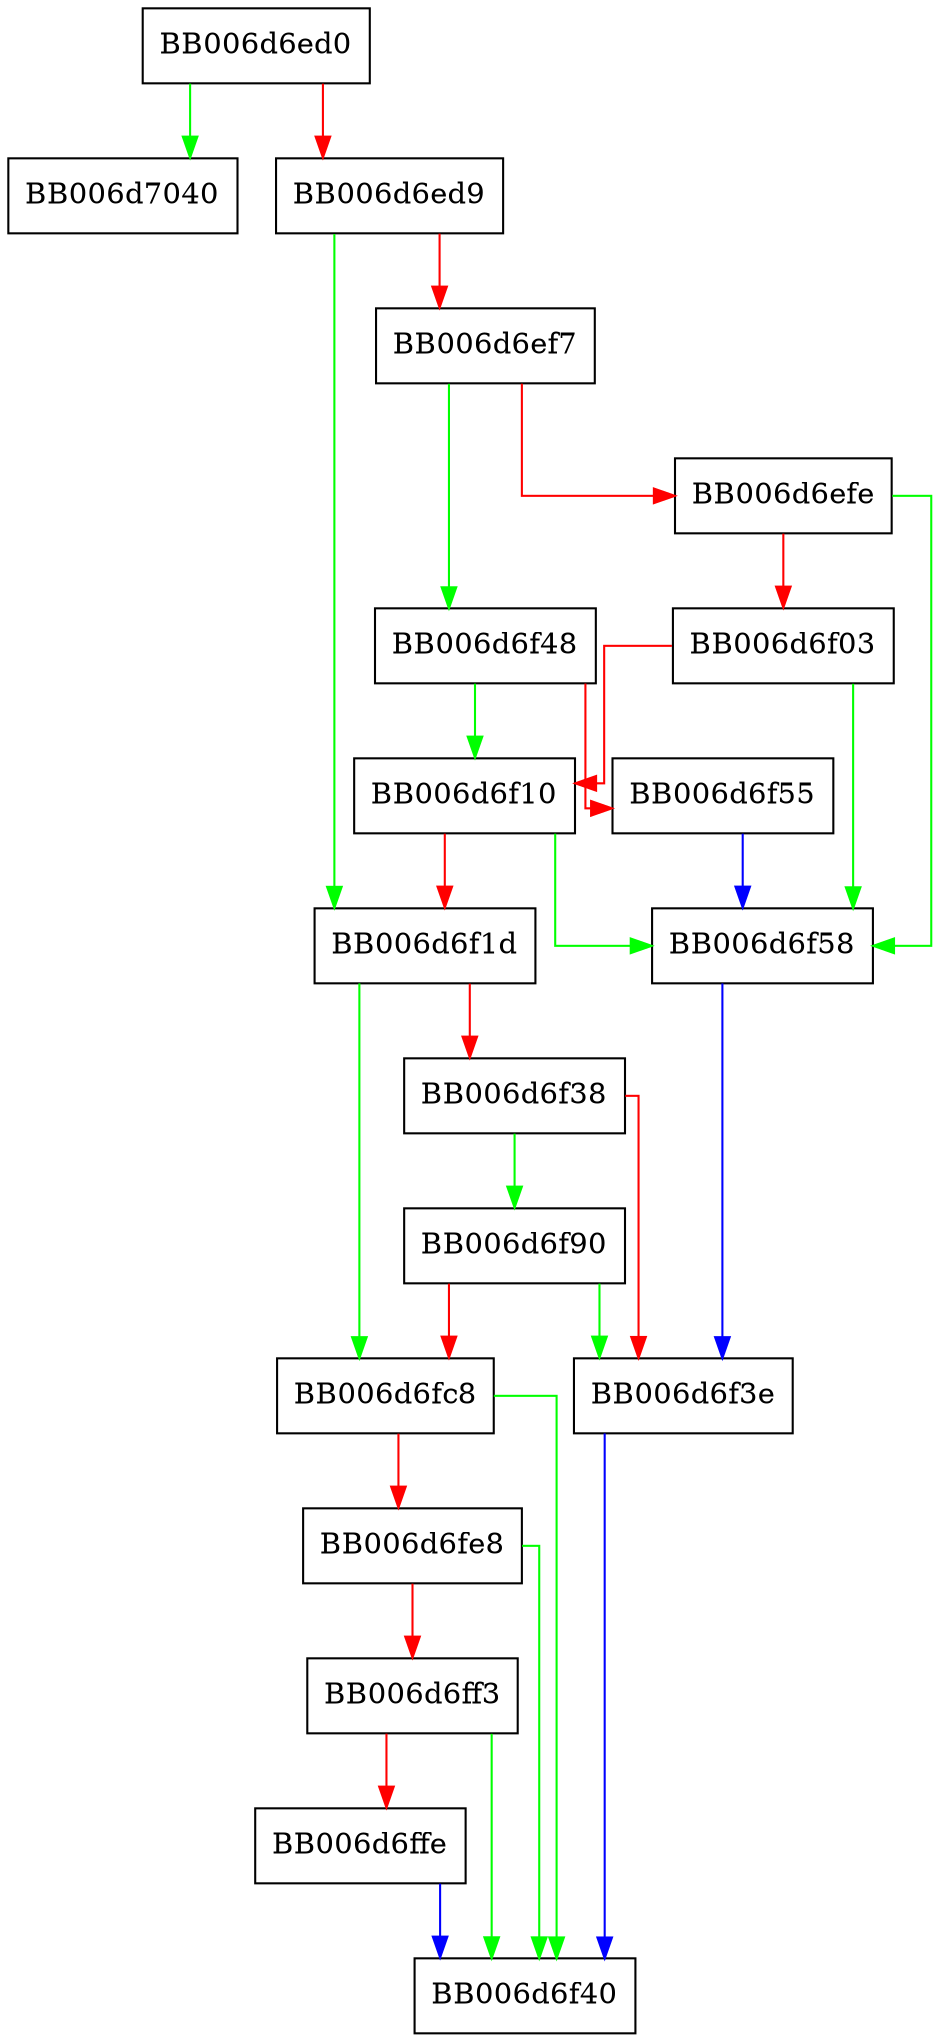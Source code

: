 digraph ecx_gen_set_params {
  node [shape="box"];
  graph [splines=ortho];
  BB006d6ed0 -> BB006d7040 [color="green"];
  BB006d6ed0 -> BB006d6ed9 [color="red"];
  BB006d6ed9 -> BB006d6f1d [color="green"];
  BB006d6ed9 -> BB006d6ef7 [color="red"];
  BB006d6ef7 -> BB006d6f48 [color="green"];
  BB006d6ef7 -> BB006d6efe [color="red"];
  BB006d6efe -> BB006d6f58 [color="green"];
  BB006d6efe -> BB006d6f03 [color="red"];
  BB006d6f03 -> BB006d6f58 [color="green"];
  BB006d6f03 -> BB006d6f10 [color="red"];
  BB006d6f10 -> BB006d6f58 [color="green"];
  BB006d6f10 -> BB006d6f1d [color="red"];
  BB006d6f1d -> BB006d6fc8 [color="green"];
  BB006d6f1d -> BB006d6f38 [color="red"];
  BB006d6f38 -> BB006d6f90 [color="green"];
  BB006d6f38 -> BB006d6f3e [color="red"];
  BB006d6f3e -> BB006d6f40 [color="blue"];
  BB006d6f48 -> BB006d6f10 [color="green"];
  BB006d6f48 -> BB006d6f55 [color="red"];
  BB006d6f55 -> BB006d6f58 [color="blue"];
  BB006d6f58 -> BB006d6f3e [color="blue"];
  BB006d6f90 -> BB006d6f3e [color="green"];
  BB006d6f90 -> BB006d6fc8 [color="red"];
  BB006d6fc8 -> BB006d6f40 [color="green"];
  BB006d6fc8 -> BB006d6fe8 [color="red"];
  BB006d6fe8 -> BB006d6f40 [color="green"];
  BB006d6fe8 -> BB006d6ff3 [color="red"];
  BB006d6ff3 -> BB006d6f40 [color="green"];
  BB006d6ff3 -> BB006d6ffe [color="red"];
  BB006d6ffe -> BB006d6f40 [color="blue"];
}
